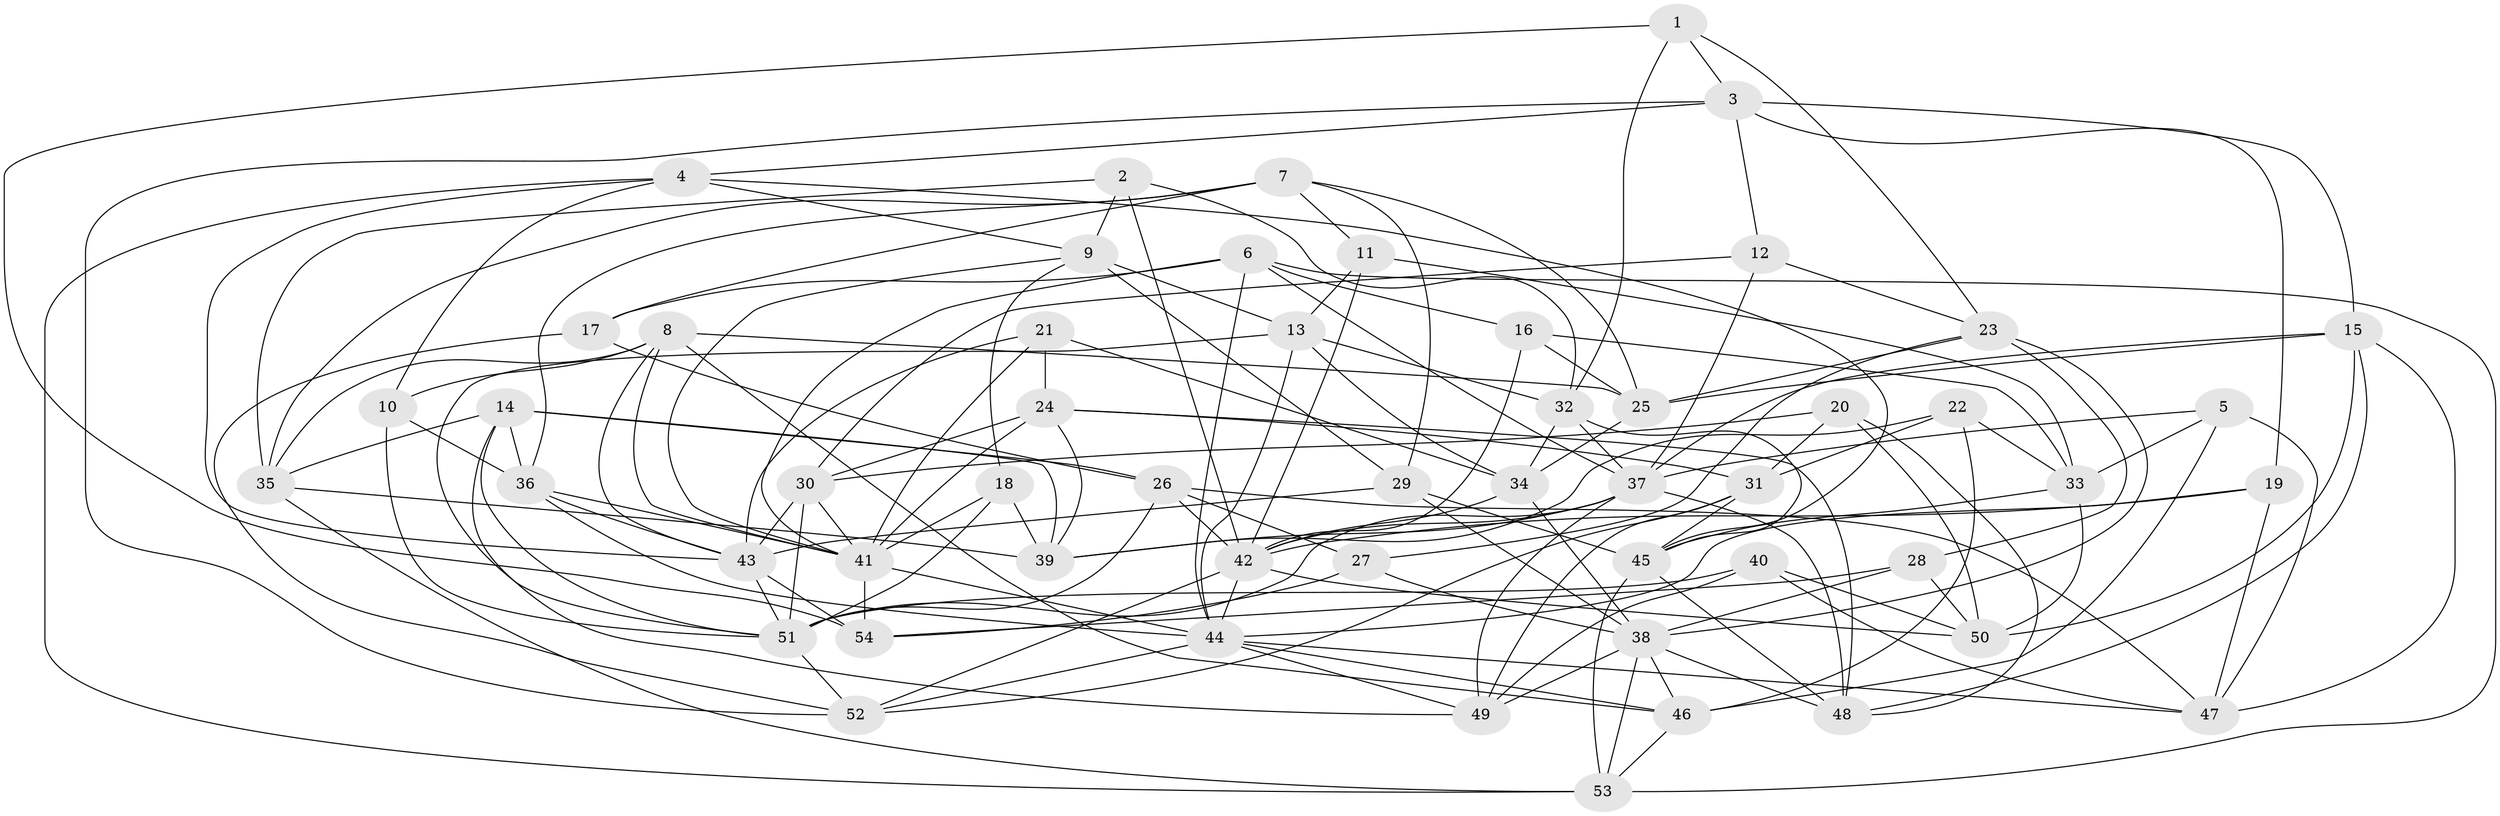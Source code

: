 // original degree distribution, {4: 1.0}
// Generated by graph-tools (version 1.1) at 2025/50/03/09/25 03:50:54]
// undirected, 54 vertices, 158 edges
graph export_dot {
graph [start="1"]
  node [color=gray90,style=filled];
  1;
  2;
  3;
  4;
  5;
  6;
  7;
  8;
  9;
  10;
  11;
  12;
  13;
  14;
  15;
  16;
  17;
  18;
  19;
  20;
  21;
  22;
  23;
  24;
  25;
  26;
  27;
  28;
  29;
  30;
  31;
  32;
  33;
  34;
  35;
  36;
  37;
  38;
  39;
  40;
  41;
  42;
  43;
  44;
  45;
  46;
  47;
  48;
  49;
  50;
  51;
  52;
  53;
  54;
  1 -- 3 [weight=1.0];
  1 -- 23 [weight=1.0];
  1 -- 32 [weight=1.0];
  1 -- 54 [weight=1.0];
  2 -- 9 [weight=1.0];
  2 -- 32 [weight=1.0];
  2 -- 35 [weight=1.0];
  2 -- 42 [weight=1.0];
  3 -- 4 [weight=1.0];
  3 -- 12 [weight=1.0];
  3 -- 15 [weight=1.0];
  3 -- 19 [weight=1.0];
  3 -- 52 [weight=1.0];
  4 -- 9 [weight=1.0];
  4 -- 10 [weight=1.0];
  4 -- 43 [weight=1.0];
  4 -- 45 [weight=1.0];
  4 -- 53 [weight=1.0];
  5 -- 33 [weight=1.0];
  5 -- 37 [weight=1.0];
  5 -- 46 [weight=1.0];
  5 -- 47 [weight=1.0];
  6 -- 16 [weight=1.0];
  6 -- 17 [weight=1.0];
  6 -- 37 [weight=1.0];
  6 -- 41 [weight=1.0];
  6 -- 44 [weight=1.0];
  6 -- 53 [weight=1.0];
  7 -- 11 [weight=1.0];
  7 -- 17 [weight=1.0];
  7 -- 25 [weight=1.0];
  7 -- 29 [weight=1.0];
  7 -- 35 [weight=1.0];
  7 -- 36 [weight=1.0];
  8 -- 10 [weight=1.0];
  8 -- 25 [weight=1.0];
  8 -- 35 [weight=1.0];
  8 -- 41 [weight=1.0];
  8 -- 43 [weight=1.0];
  8 -- 46 [weight=1.0];
  9 -- 13 [weight=1.0];
  9 -- 18 [weight=1.0];
  9 -- 29 [weight=1.0];
  9 -- 41 [weight=1.0];
  10 -- 36 [weight=1.0];
  10 -- 51 [weight=1.0];
  11 -- 13 [weight=1.0];
  11 -- 33 [weight=1.0];
  11 -- 42 [weight=1.0];
  12 -- 23 [weight=1.0];
  12 -- 30 [weight=1.0];
  12 -- 37 [weight=1.0];
  13 -- 32 [weight=1.0];
  13 -- 34 [weight=1.0];
  13 -- 44 [weight=1.0];
  13 -- 51 [weight=1.0];
  14 -- 26 [weight=1.0];
  14 -- 35 [weight=1.0];
  14 -- 36 [weight=1.0];
  14 -- 39 [weight=1.0];
  14 -- 49 [weight=1.0];
  14 -- 51 [weight=1.0];
  15 -- 25 [weight=1.0];
  15 -- 37 [weight=1.0];
  15 -- 47 [weight=1.0];
  15 -- 48 [weight=1.0];
  15 -- 50 [weight=1.0];
  16 -- 25 [weight=1.0];
  16 -- 33 [weight=1.0];
  16 -- 42 [weight=1.0];
  17 -- 26 [weight=1.0];
  17 -- 52 [weight=1.0];
  18 -- 39 [weight=1.0];
  18 -- 41 [weight=1.0];
  18 -- 51 [weight=1.0];
  19 -- 42 [weight=1.0];
  19 -- 44 [weight=1.0];
  19 -- 47 [weight=1.0];
  20 -- 30 [weight=1.0];
  20 -- 31 [weight=1.0];
  20 -- 48 [weight=1.0];
  20 -- 50 [weight=1.0];
  21 -- 24 [weight=1.0];
  21 -- 34 [weight=1.0];
  21 -- 41 [weight=1.0];
  21 -- 43 [weight=1.0];
  22 -- 31 [weight=1.0];
  22 -- 33 [weight=1.0];
  22 -- 39 [weight=1.0];
  22 -- 46 [weight=1.0];
  23 -- 25 [weight=1.0];
  23 -- 27 [weight=1.0];
  23 -- 28 [weight=1.0];
  23 -- 38 [weight=1.0];
  24 -- 30 [weight=1.0];
  24 -- 31 [weight=1.0];
  24 -- 39 [weight=1.0];
  24 -- 41 [weight=1.0];
  24 -- 48 [weight=1.0];
  25 -- 34 [weight=1.0];
  26 -- 27 [weight=1.0];
  26 -- 42 [weight=1.0];
  26 -- 47 [weight=1.0];
  26 -- 51 [weight=1.0];
  27 -- 38 [weight=1.0];
  27 -- 54 [weight=1.0];
  28 -- 38 [weight=2.0];
  28 -- 50 [weight=1.0];
  28 -- 54 [weight=2.0];
  29 -- 38 [weight=1.0];
  29 -- 43 [weight=1.0];
  29 -- 45 [weight=2.0];
  30 -- 41 [weight=1.0];
  30 -- 43 [weight=1.0];
  30 -- 51 [weight=1.0];
  31 -- 45 [weight=1.0];
  31 -- 49 [weight=1.0];
  31 -- 52 [weight=1.0];
  32 -- 34 [weight=1.0];
  32 -- 37 [weight=1.0];
  32 -- 45 [weight=1.0];
  33 -- 45 [weight=1.0];
  33 -- 50 [weight=1.0];
  34 -- 38 [weight=1.0];
  34 -- 42 [weight=1.0];
  35 -- 39 [weight=1.0];
  35 -- 53 [weight=1.0];
  36 -- 41 [weight=1.0];
  36 -- 43 [weight=1.0];
  36 -- 44 [weight=1.0];
  37 -- 39 [weight=1.0];
  37 -- 42 [weight=1.0];
  37 -- 48 [weight=1.0];
  37 -- 49 [weight=1.0];
  37 -- 51 [weight=1.0];
  38 -- 46 [weight=1.0];
  38 -- 48 [weight=1.0];
  38 -- 49 [weight=1.0];
  38 -- 53 [weight=1.0];
  40 -- 47 [weight=1.0];
  40 -- 49 [weight=1.0];
  40 -- 50 [weight=1.0];
  40 -- 51 [weight=1.0];
  41 -- 44 [weight=1.0];
  41 -- 54 [weight=1.0];
  42 -- 44 [weight=1.0];
  42 -- 50 [weight=1.0];
  42 -- 52 [weight=1.0];
  43 -- 51 [weight=1.0];
  43 -- 54 [weight=1.0];
  44 -- 46 [weight=1.0];
  44 -- 47 [weight=1.0];
  44 -- 49 [weight=1.0];
  44 -- 52 [weight=1.0];
  45 -- 48 [weight=1.0];
  45 -- 53 [weight=1.0];
  46 -- 53 [weight=1.0];
  51 -- 52 [weight=1.0];
}
